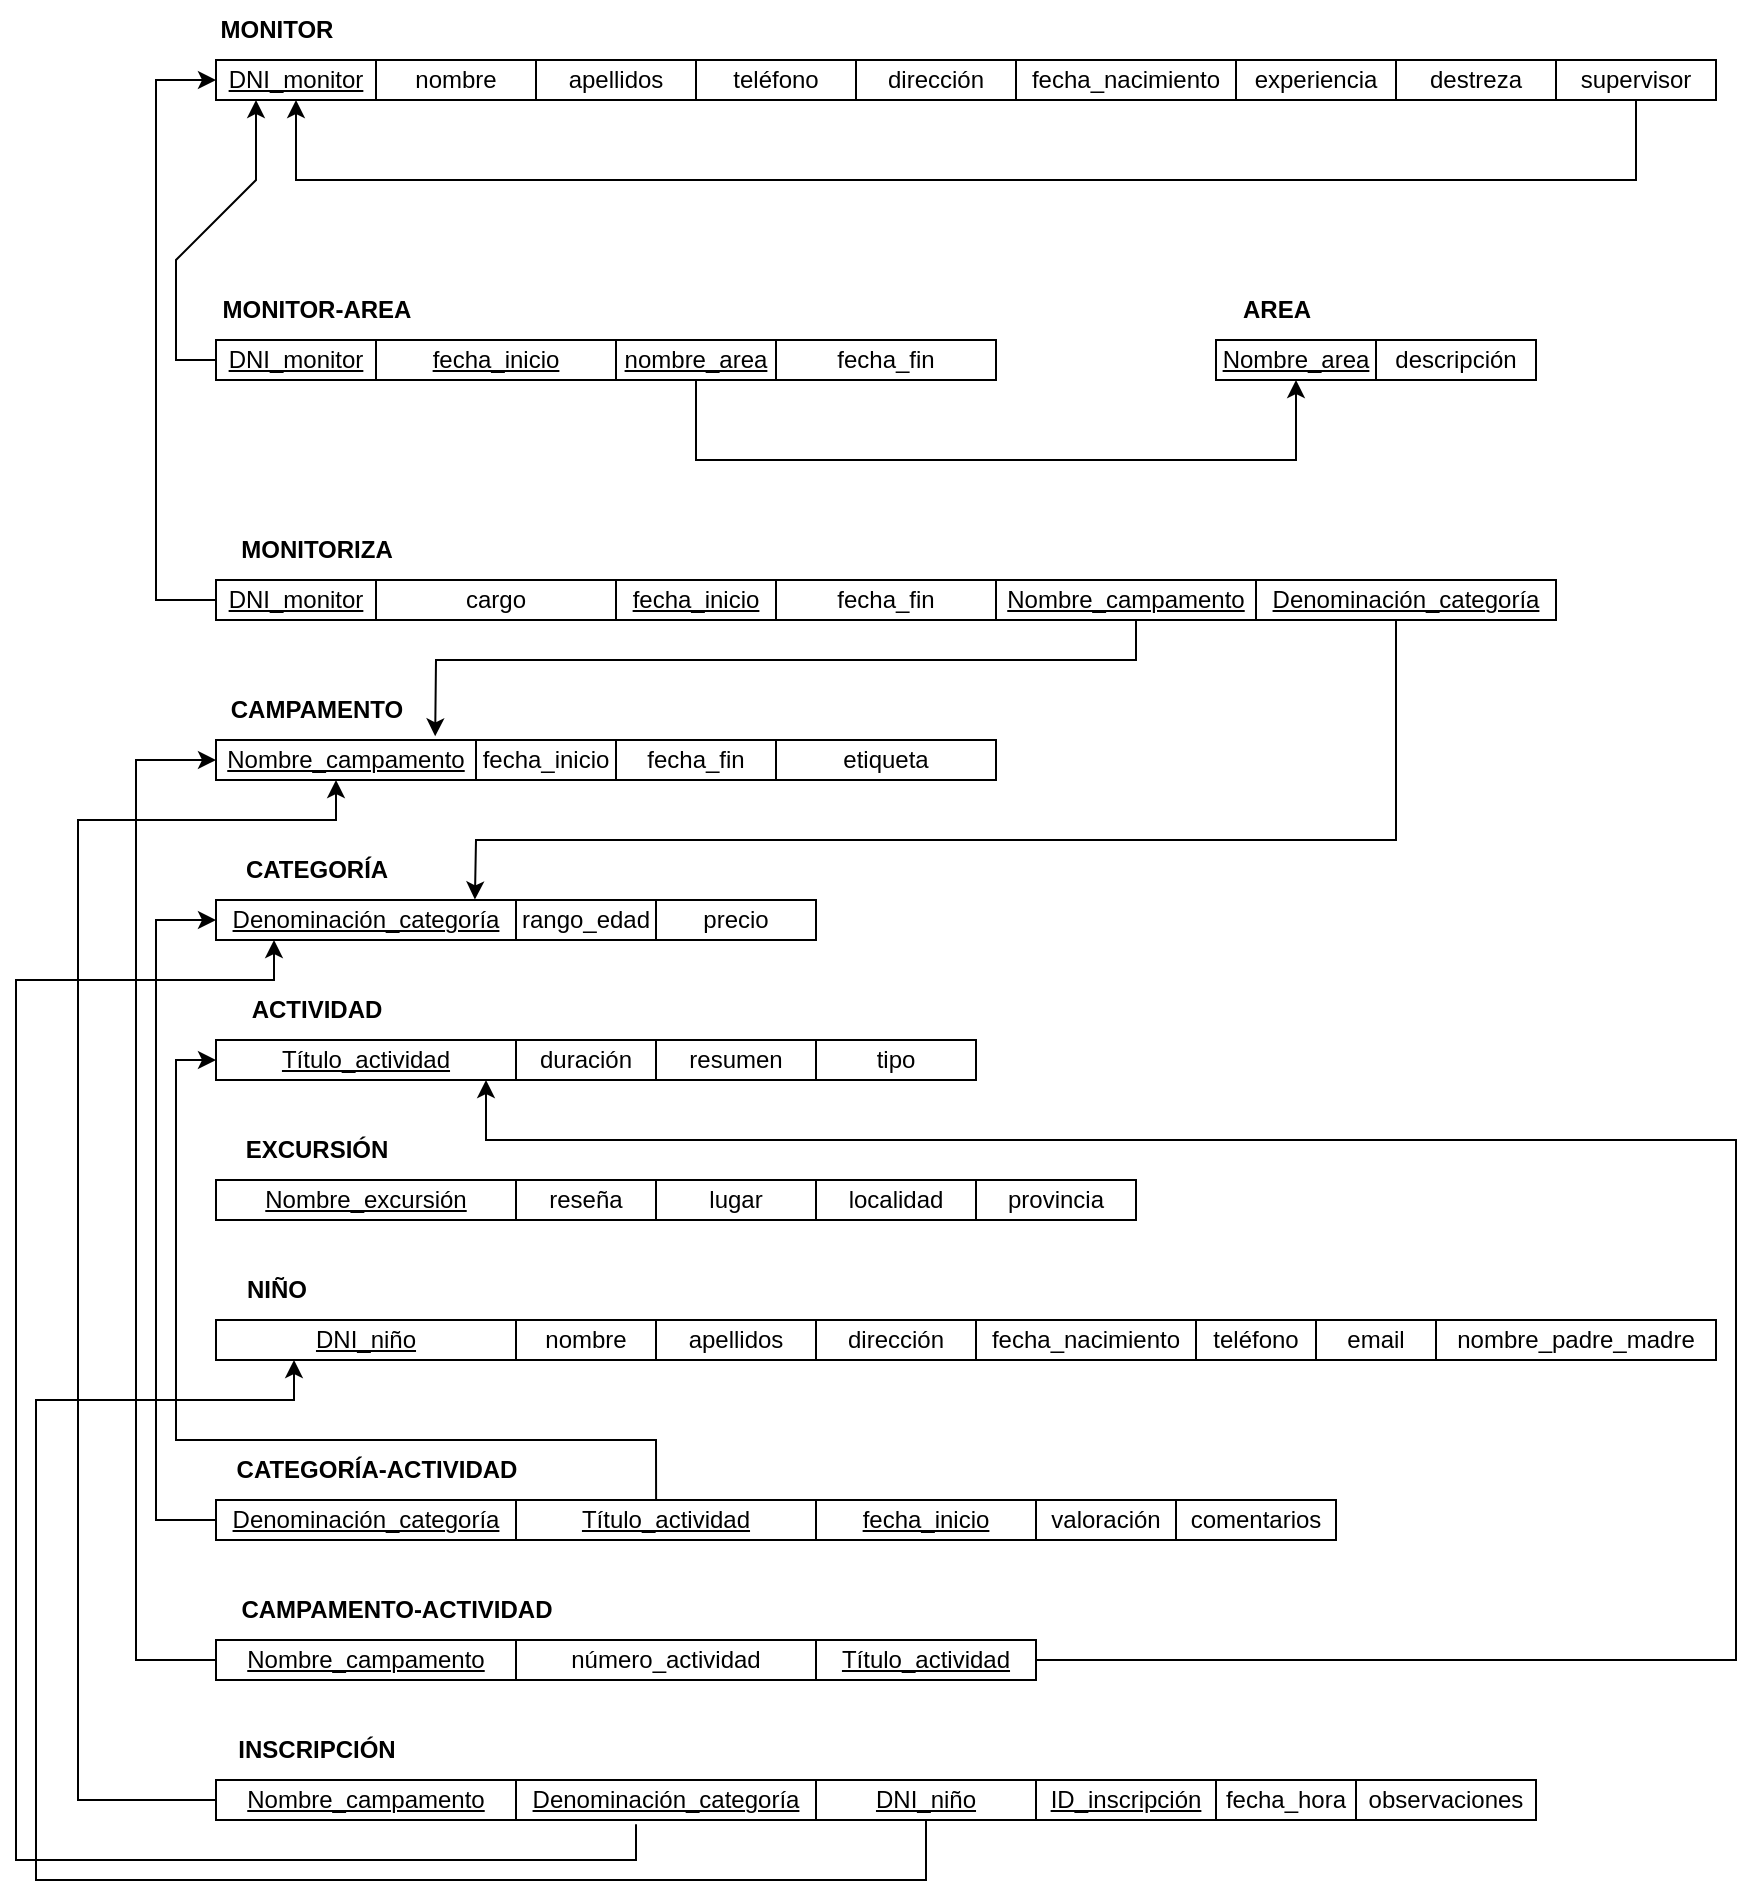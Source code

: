 <mxfile version="24.3.0" type="github">
  <diagram name="Página-1" id="F8jsV4842HRfJ6b3ovkX">
    <mxGraphModel dx="2163" dy="783" grid="1" gridSize="10" guides="1" tooltips="1" connect="1" arrows="1" fold="1" page="1" pageScale="1" pageWidth="827" pageHeight="1169" math="0" shadow="0">
      <root>
        <mxCell id="0" />
        <mxCell id="1" parent="0" />
        <mxCell id="ysxkpecqa7wT49GuzcIq-34" value="&lt;b&gt;MONITOR&lt;/b&gt;" style="text;html=1;align=center;verticalAlign=middle;resizable=0;points=[];autosize=1;strokeColor=none;fillColor=none;" vertex="1" parent="1">
          <mxGeometry x="40" y="80" width="80" height="30" as="geometry" />
        </mxCell>
        <mxCell id="ysxkpecqa7wT49GuzcIq-35" value="&lt;u&gt;DNI_monitor&lt;/u&gt;" style="whiteSpace=wrap;html=1;" vertex="1" parent="1">
          <mxGeometry x="50" y="110" width="80" height="20" as="geometry" />
        </mxCell>
        <mxCell id="ysxkpecqa7wT49GuzcIq-36" value="nombre" style="whiteSpace=wrap;html=1;" vertex="1" parent="1">
          <mxGeometry x="130" y="110" width="80" height="20" as="geometry" />
        </mxCell>
        <mxCell id="ysxkpecqa7wT49GuzcIq-37" value="apellidos" style="whiteSpace=wrap;html=1;" vertex="1" parent="1">
          <mxGeometry x="210" y="110" width="80" height="20" as="geometry" />
        </mxCell>
        <mxCell id="ysxkpecqa7wT49GuzcIq-39" value="teléfono" style="whiteSpace=wrap;html=1;" vertex="1" parent="1">
          <mxGeometry x="290" y="110" width="80" height="20" as="geometry" />
        </mxCell>
        <mxCell id="ysxkpecqa7wT49GuzcIq-40" value="dirección" style="whiteSpace=wrap;html=1;" vertex="1" parent="1">
          <mxGeometry x="370" y="110" width="80" height="20" as="geometry" />
        </mxCell>
        <mxCell id="ysxkpecqa7wT49GuzcIq-41" value="fecha_nacimiento" style="whiteSpace=wrap;html=1;" vertex="1" parent="1">
          <mxGeometry x="450" y="110" width="110" height="20" as="geometry" />
        </mxCell>
        <mxCell id="ysxkpecqa7wT49GuzcIq-42" value="experiencia" style="whiteSpace=wrap;html=1;" vertex="1" parent="1">
          <mxGeometry x="560" y="110" width="80" height="20" as="geometry" />
        </mxCell>
        <mxCell id="ysxkpecqa7wT49GuzcIq-43" value="destreza" style="whiteSpace=wrap;html=1;" vertex="1" parent="1">
          <mxGeometry x="640" y="110" width="80" height="20" as="geometry" />
        </mxCell>
        <mxCell id="ysxkpecqa7wT49GuzcIq-44" value="supervisor" style="whiteSpace=wrap;html=1;" vertex="1" parent="1">
          <mxGeometry x="720" y="110" width="80" height="20" as="geometry" />
        </mxCell>
        <mxCell id="ysxkpecqa7wT49GuzcIq-45" value="" style="endArrow=classic;html=1;rounded=0;exitX=0.5;exitY=1;exitDx=0;exitDy=0;" edge="1" parent="1" source="ysxkpecqa7wT49GuzcIq-44">
          <mxGeometry width="50" height="50" relative="1" as="geometry">
            <mxPoint x="780" y="170" as="sourcePoint" />
            <mxPoint x="90" y="130" as="targetPoint" />
            <Array as="points">
              <mxPoint x="760" y="170" />
              <mxPoint x="90" y="170" />
            </Array>
          </mxGeometry>
        </mxCell>
        <mxCell id="ysxkpecqa7wT49GuzcIq-48" value="&lt;b&gt;MONITOR-AREA&lt;/b&gt;" style="text;html=1;align=center;verticalAlign=middle;resizable=0;points=[];autosize=1;strokeColor=none;fillColor=none;" vertex="1" parent="1">
          <mxGeometry x="40" y="220" width="120" height="30" as="geometry" />
        </mxCell>
        <mxCell id="ysxkpecqa7wT49GuzcIq-50" value="&lt;u&gt;DNI_monitor&lt;/u&gt;" style="whiteSpace=wrap;html=1;" vertex="1" parent="1">
          <mxGeometry x="50" y="250" width="80" height="20" as="geometry" />
        </mxCell>
        <mxCell id="ysxkpecqa7wT49GuzcIq-70" value="&lt;b&gt;AREA&lt;/b&gt;" style="text;html=1;align=center;verticalAlign=middle;resizable=0;points=[];autosize=1;strokeColor=none;fillColor=none;" vertex="1" parent="1">
          <mxGeometry x="550" y="220" width="60" height="30" as="geometry" />
        </mxCell>
        <mxCell id="ysxkpecqa7wT49GuzcIq-71" value="&lt;u&gt;Nombre_area&lt;/u&gt;" style="whiteSpace=wrap;html=1;" vertex="1" parent="1">
          <mxGeometry x="550" y="250" width="80" height="20" as="geometry" />
        </mxCell>
        <mxCell id="ysxkpecqa7wT49GuzcIq-72" value="descripción" style="whiteSpace=wrap;html=1;" vertex="1" parent="1">
          <mxGeometry x="630" y="250" width="80" height="20" as="geometry" />
        </mxCell>
        <mxCell id="ysxkpecqa7wT49GuzcIq-74" value="&lt;u&gt;fecha_inicio&lt;/u&gt;" style="whiteSpace=wrap;html=1;" vertex="1" parent="1">
          <mxGeometry x="130" y="250" width="120" height="20" as="geometry" />
        </mxCell>
        <mxCell id="ysxkpecqa7wT49GuzcIq-75" value="&lt;u&gt;nombre_area&lt;/u&gt;" style="whiteSpace=wrap;html=1;" vertex="1" parent="1">
          <mxGeometry x="250" y="250" width="80" height="20" as="geometry" />
        </mxCell>
        <mxCell id="ysxkpecqa7wT49GuzcIq-76" value="fecha_fin" style="whiteSpace=wrap;html=1;" vertex="1" parent="1">
          <mxGeometry x="330" y="250" width="110" height="20" as="geometry" />
        </mxCell>
        <mxCell id="ysxkpecqa7wT49GuzcIq-77" value="" style="endArrow=classic;html=1;rounded=0;exitX=0.5;exitY=1;exitDx=0;exitDy=0;entryX=0.5;entryY=1;entryDx=0;entryDy=0;" edge="1" parent="1" target="ysxkpecqa7wT49GuzcIq-71">
          <mxGeometry width="50" height="50" relative="1" as="geometry">
            <mxPoint x="290" y="270" as="sourcePoint" />
            <mxPoint x="960" y="270" as="targetPoint" />
            <Array as="points">
              <mxPoint x="290" y="310" />
              <mxPoint x="590" y="310" />
            </Array>
          </mxGeometry>
        </mxCell>
        <mxCell id="ysxkpecqa7wT49GuzcIq-78" value="" style="endArrow=classic;html=1;rounded=0;" edge="1" parent="1">
          <mxGeometry width="50" height="50" relative="1" as="geometry">
            <mxPoint x="50" y="260" as="sourcePoint" />
            <mxPoint x="70" y="130" as="targetPoint" />
            <Array as="points">
              <mxPoint x="50" y="260" />
              <mxPoint x="30" y="260" />
              <mxPoint x="30" y="210" />
              <mxPoint x="70" y="170" />
            </Array>
          </mxGeometry>
        </mxCell>
        <mxCell id="ysxkpecqa7wT49GuzcIq-79" value="&lt;b&gt;MONITORIZA&lt;/b&gt;" style="text;html=1;align=center;verticalAlign=middle;resizable=0;points=[];autosize=1;strokeColor=none;fillColor=none;" vertex="1" parent="1">
          <mxGeometry x="50" y="340" width="100" height="30" as="geometry" />
        </mxCell>
        <mxCell id="ysxkpecqa7wT49GuzcIq-80" value="&lt;u&gt;DNI_monitor&lt;/u&gt;" style="whiteSpace=wrap;html=1;" vertex="1" parent="1">
          <mxGeometry x="50" y="370" width="80" height="20" as="geometry" />
        </mxCell>
        <mxCell id="ysxkpecqa7wT49GuzcIq-81" value="cargo" style="whiteSpace=wrap;html=1;" vertex="1" parent="1">
          <mxGeometry x="130" y="370" width="120" height="20" as="geometry" />
        </mxCell>
        <mxCell id="ysxkpecqa7wT49GuzcIq-82" value="&lt;u&gt;fecha_inicio&lt;/u&gt;" style="whiteSpace=wrap;html=1;" vertex="1" parent="1">
          <mxGeometry x="250" y="370" width="80" height="20" as="geometry" />
        </mxCell>
        <mxCell id="ysxkpecqa7wT49GuzcIq-83" value="fecha_fin" style="whiteSpace=wrap;html=1;" vertex="1" parent="1">
          <mxGeometry x="330" y="370" width="110" height="20" as="geometry" />
        </mxCell>
        <mxCell id="ysxkpecqa7wT49GuzcIq-84" value="&lt;u&gt;Nombre_campamento&lt;/u&gt;" style="whiteSpace=wrap;html=1;" vertex="1" parent="1">
          <mxGeometry x="440" y="370" width="130" height="20" as="geometry" />
        </mxCell>
        <mxCell id="ysxkpecqa7wT49GuzcIq-85" value="&lt;u&gt;Denominación_categoría&lt;/u&gt;" style="whiteSpace=wrap;html=1;" vertex="1" parent="1">
          <mxGeometry x="570" y="370" width="150" height="20" as="geometry" />
        </mxCell>
        <mxCell id="ysxkpecqa7wT49GuzcIq-88" value="" style="endArrow=classic;html=1;rounded=0;entryX=0;entryY=0.5;entryDx=0;entryDy=0;" edge="1" parent="1" target="ysxkpecqa7wT49GuzcIq-35">
          <mxGeometry width="50" height="50" relative="1" as="geometry">
            <mxPoint x="50" y="380" as="sourcePoint" />
            <mxPoint x="20" y="100" as="targetPoint" />
            <Array as="points">
              <mxPoint x="50" y="380" />
              <mxPoint x="20" y="380" />
              <mxPoint x="20" y="360" />
              <mxPoint x="20" y="320" />
              <mxPoint x="20" y="120" />
            </Array>
          </mxGeometry>
        </mxCell>
        <mxCell id="ysxkpecqa7wT49GuzcIq-89" value="&lt;b&gt;CAMPAMENTO&lt;/b&gt;" style="text;html=1;align=center;verticalAlign=middle;resizable=0;points=[];autosize=1;strokeColor=none;fillColor=none;" vertex="1" parent="1">
          <mxGeometry x="45" y="420" width="110" height="30" as="geometry" />
        </mxCell>
        <mxCell id="ysxkpecqa7wT49GuzcIq-90" value="&lt;u&gt;Nombre_campamento&lt;/u&gt;" style="whiteSpace=wrap;html=1;" vertex="1" parent="1">
          <mxGeometry x="50" y="450" width="130" height="20" as="geometry" />
        </mxCell>
        <mxCell id="ysxkpecqa7wT49GuzcIq-91" value="fecha_inicio" style="whiteSpace=wrap;html=1;" vertex="1" parent="1">
          <mxGeometry x="180" y="450" width="70" height="20" as="geometry" />
        </mxCell>
        <mxCell id="ysxkpecqa7wT49GuzcIq-92" value="fecha_fin" style="whiteSpace=wrap;html=1;" vertex="1" parent="1">
          <mxGeometry x="250" y="450" width="80" height="20" as="geometry" />
        </mxCell>
        <mxCell id="ysxkpecqa7wT49GuzcIq-93" value="etiqueta" style="whiteSpace=wrap;html=1;" vertex="1" parent="1">
          <mxGeometry x="330" y="450" width="110" height="20" as="geometry" />
        </mxCell>
        <mxCell id="ysxkpecqa7wT49GuzcIq-97" value="" style="endArrow=classic;html=1;rounded=0;entryX=0.843;entryY=-0.091;entryDx=0;entryDy=0;entryPerimeter=0;exitX=0.5;exitY=1;exitDx=0;exitDy=0;" edge="1" parent="1" source="ysxkpecqa7wT49GuzcIq-84" target="ysxkpecqa7wT49GuzcIq-90">
          <mxGeometry width="50" height="50" relative="1" as="geometry">
            <mxPoint x="640" y="410" as="sourcePoint" />
            <mxPoint x="120" y="410" as="targetPoint" />
            <Array as="points">
              <mxPoint x="510" y="390" />
              <mxPoint x="510" y="410" />
              <mxPoint x="160" y="410" />
            </Array>
          </mxGeometry>
        </mxCell>
        <mxCell id="ysxkpecqa7wT49GuzcIq-98" value="&lt;b&gt;CATEGORÍA&lt;/b&gt;" style="text;html=1;align=center;verticalAlign=middle;resizable=0;points=[];autosize=1;strokeColor=none;fillColor=none;" vertex="1" parent="1">
          <mxGeometry x="55" y="500" width="90" height="30" as="geometry" />
        </mxCell>
        <mxCell id="ysxkpecqa7wT49GuzcIq-99" value="&lt;u&gt;Denominación_categoría&lt;/u&gt;" style="whiteSpace=wrap;html=1;" vertex="1" parent="1">
          <mxGeometry x="50" y="530" width="150" height="20" as="geometry" />
        </mxCell>
        <mxCell id="ysxkpecqa7wT49GuzcIq-100" value="rango_edad" style="whiteSpace=wrap;html=1;" vertex="1" parent="1">
          <mxGeometry x="200" y="530" width="70" height="20" as="geometry" />
        </mxCell>
        <mxCell id="ysxkpecqa7wT49GuzcIq-101" value="precio" style="whiteSpace=wrap;html=1;" vertex="1" parent="1">
          <mxGeometry x="270" y="530" width="80" height="20" as="geometry" />
        </mxCell>
        <mxCell id="ysxkpecqa7wT49GuzcIq-103" value="" style="endArrow=classic;html=1;rounded=0;exitX=0.5;exitY=1;exitDx=0;exitDy=0;entryX=0.863;entryY=-0.013;entryDx=0;entryDy=0;entryPerimeter=0;" edge="1" parent="1" target="ysxkpecqa7wT49GuzcIq-99">
          <mxGeometry width="50" height="50" relative="1" as="geometry">
            <mxPoint x="635" y="390" as="sourcePoint" />
            <mxPoint x="150" y="500" as="targetPoint" />
            <Array as="points">
              <mxPoint x="640" y="390" />
              <mxPoint x="640" y="500" />
              <mxPoint x="290" y="500" />
              <mxPoint x="180" y="500" />
            </Array>
          </mxGeometry>
        </mxCell>
        <mxCell id="ysxkpecqa7wT49GuzcIq-104" value="&lt;b&gt;ACTIVIDAD&lt;/b&gt;" style="text;html=1;align=center;verticalAlign=middle;resizable=0;points=[];autosize=1;strokeColor=none;fillColor=none;" vertex="1" parent="1">
          <mxGeometry x="55" y="570" width="90" height="30" as="geometry" />
        </mxCell>
        <mxCell id="ysxkpecqa7wT49GuzcIq-105" value="&lt;u&gt;Título_actividad&lt;/u&gt;" style="whiteSpace=wrap;html=1;" vertex="1" parent="1">
          <mxGeometry x="50" y="600" width="150" height="20" as="geometry" />
        </mxCell>
        <mxCell id="ysxkpecqa7wT49GuzcIq-106" value="duración" style="whiteSpace=wrap;html=1;" vertex="1" parent="1">
          <mxGeometry x="200" y="600" width="70" height="20" as="geometry" />
        </mxCell>
        <mxCell id="ysxkpecqa7wT49GuzcIq-107" value="resumen" style="whiteSpace=wrap;html=1;" vertex="1" parent="1">
          <mxGeometry x="270" y="600" width="80" height="20" as="geometry" />
        </mxCell>
        <mxCell id="ysxkpecqa7wT49GuzcIq-116" value="tipo" style="whiteSpace=wrap;html=1;" vertex="1" parent="1">
          <mxGeometry x="350" y="600" width="80" height="20" as="geometry" />
        </mxCell>
        <mxCell id="ysxkpecqa7wT49GuzcIq-117" value="&lt;b&gt;EXCURSIÓN&lt;/b&gt;" style="text;html=1;align=center;verticalAlign=middle;resizable=0;points=[];autosize=1;strokeColor=none;fillColor=none;" vertex="1" parent="1">
          <mxGeometry x="55" y="640" width="90" height="30" as="geometry" />
        </mxCell>
        <mxCell id="ysxkpecqa7wT49GuzcIq-118" value="&lt;u&gt;Nombre_excursión&lt;/u&gt;" style="whiteSpace=wrap;html=1;" vertex="1" parent="1">
          <mxGeometry x="50" y="670" width="150" height="20" as="geometry" />
        </mxCell>
        <mxCell id="ysxkpecqa7wT49GuzcIq-119" value="reseña" style="whiteSpace=wrap;html=1;" vertex="1" parent="1">
          <mxGeometry x="200" y="670" width="70" height="20" as="geometry" />
        </mxCell>
        <mxCell id="ysxkpecqa7wT49GuzcIq-120" value="lugar" style="whiteSpace=wrap;html=1;" vertex="1" parent="1">
          <mxGeometry x="270" y="670" width="80" height="20" as="geometry" />
        </mxCell>
        <mxCell id="ysxkpecqa7wT49GuzcIq-121" value="localidad" style="whiteSpace=wrap;html=1;" vertex="1" parent="1">
          <mxGeometry x="350" y="670" width="80" height="20" as="geometry" />
        </mxCell>
        <mxCell id="ysxkpecqa7wT49GuzcIq-127" value="provincia" style="whiteSpace=wrap;html=1;" vertex="1" parent="1">
          <mxGeometry x="430" y="670" width="80" height="20" as="geometry" />
        </mxCell>
        <mxCell id="ysxkpecqa7wT49GuzcIq-128" value="&lt;b&gt;NIÑO&lt;/b&gt;" style="text;html=1;align=center;verticalAlign=middle;resizable=0;points=[];autosize=1;strokeColor=none;fillColor=none;" vertex="1" parent="1">
          <mxGeometry x="55" y="710" width="50" height="30" as="geometry" />
        </mxCell>
        <mxCell id="ysxkpecqa7wT49GuzcIq-129" value="&lt;u&gt;DNI_niño&lt;/u&gt;" style="whiteSpace=wrap;html=1;" vertex="1" parent="1">
          <mxGeometry x="50" y="740" width="150" height="20" as="geometry" />
        </mxCell>
        <mxCell id="ysxkpecqa7wT49GuzcIq-130" value="nombre" style="whiteSpace=wrap;html=1;" vertex="1" parent="1">
          <mxGeometry x="200" y="740" width="70" height="20" as="geometry" />
        </mxCell>
        <mxCell id="ysxkpecqa7wT49GuzcIq-131" value="apellidos" style="whiteSpace=wrap;html=1;" vertex="1" parent="1">
          <mxGeometry x="270" y="740" width="80" height="20" as="geometry" />
        </mxCell>
        <mxCell id="ysxkpecqa7wT49GuzcIq-132" value="dirección" style="whiteSpace=wrap;html=1;" vertex="1" parent="1">
          <mxGeometry x="350" y="740" width="80" height="20" as="geometry" />
        </mxCell>
        <mxCell id="ysxkpecqa7wT49GuzcIq-133" value="fecha_nacimiento" style="whiteSpace=wrap;html=1;" vertex="1" parent="1">
          <mxGeometry x="430" y="740" width="110" height="20" as="geometry" />
        </mxCell>
        <mxCell id="ysxkpecqa7wT49GuzcIq-134" value="teléfono" style="whiteSpace=wrap;html=1;" vertex="1" parent="1">
          <mxGeometry x="540" y="740" width="60" height="20" as="geometry" />
        </mxCell>
        <mxCell id="ysxkpecqa7wT49GuzcIq-135" value="email" style="whiteSpace=wrap;html=1;" vertex="1" parent="1">
          <mxGeometry x="600" y="740" width="60" height="20" as="geometry" />
        </mxCell>
        <mxCell id="ysxkpecqa7wT49GuzcIq-136" value="nombre_padre_madre" style="whiteSpace=wrap;html=1;" vertex="1" parent="1">
          <mxGeometry x="660" y="740" width="140" height="20" as="geometry" />
        </mxCell>
        <mxCell id="ysxkpecqa7wT49GuzcIq-137" value="&lt;b&gt;CATEGORÍA-ACTIVIDAD&lt;/b&gt;" style="text;html=1;align=center;verticalAlign=middle;resizable=0;points=[];autosize=1;strokeColor=none;fillColor=none;" vertex="1" parent="1">
          <mxGeometry x="50" y="800" width="160" height="30" as="geometry" />
        </mxCell>
        <mxCell id="ysxkpecqa7wT49GuzcIq-147" value="&lt;u&gt;Denominación_categoría&lt;/u&gt;" style="whiteSpace=wrap;html=1;" vertex="1" parent="1">
          <mxGeometry x="50" y="830" width="150" height="20" as="geometry" />
        </mxCell>
        <mxCell id="ysxkpecqa7wT49GuzcIq-148" value="&lt;u&gt;Título_actividad&lt;/u&gt;" style="whiteSpace=wrap;html=1;" vertex="1" parent="1">
          <mxGeometry x="200" y="830" width="150" height="20" as="geometry" />
        </mxCell>
        <mxCell id="ysxkpecqa7wT49GuzcIq-151" value="&lt;u&gt;fecha_inicio&lt;/u&gt;" style="whiteSpace=wrap;html=1;" vertex="1" parent="1">
          <mxGeometry x="350" y="830" width="110" height="20" as="geometry" />
        </mxCell>
        <mxCell id="ysxkpecqa7wT49GuzcIq-152" value="valoración" style="whiteSpace=wrap;html=1;" vertex="1" parent="1">
          <mxGeometry x="460" y="830" width="70" height="20" as="geometry" />
        </mxCell>
        <mxCell id="ysxkpecqa7wT49GuzcIq-153" value="comentarios" style="whiteSpace=wrap;html=1;" vertex="1" parent="1">
          <mxGeometry x="530" y="830" width="80" height="20" as="geometry" />
        </mxCell>
        <mxCell id="ysxkpecqa7wT49GuzcIq-154" value="" style="endArrow=classic;html=1;rounded=0;entryX=0;entryY=0.5;entryDx=0;entryDy=0;" edge="1" parent="1" target="ysxkpecqa7wT49GuzcIq-99">
          <mxGeometry width="50" height="50" relative="1" as="geometry">
            <mxPoint x="50" y="840" as="sourcePoint" />
            <mxPoint x="50" y="530" as="targetPoint" />
            <Array as="points">
              <mxPoint x="50" y="840" />
              <mxPoint x="20" y="840" />
              <mxPoint x="20" y="770" />
              <mxPoint x="20" y="730" />
              <mxPoint x="20" y="540" />
            </Array>
          </mxGeometry>
        </mxCell>
        <mxCell id="ysxkpecqa7wT49GuzcIq-155" value="" style="endArrow=classic;html=1;rounded=0;entryX=0;entryY=0.5;entryDx=0;entryDy=0;exitX=0.467;exitY=0;exitDx=0;exitDy=0;exitPerimeter=0;" edge="1" parent="1" source="ysxkpecqa7wT49GuzcIq-148">
          <mxGeometry width="50" height="50" relative="1" as="geometry">
            <mxPoint x="50" y="910" as="sourcePoint" />
            <mxPoint x="50" y="610" as="targetPoint" />
            <Array as="points">
              <mxPoint x="270" y="800" />
              <mxPoint x="70" y="800" />
              <mxPoint x="30" y="800" />
              <mxPoint x="30" y="610" />
            </Array>
          </mxGeometry>
        </mxCell>
        <mxCell id="ysxkpecqa7wT49GuzcIq-156" value="&lt;b&gt;CAMPAMENTO-ACTIVIDAD&lt;/b&gt;" style="text;html=1;align=center;verticalAlign=middle;resizable=0;points=[];autosize=1;strokeColor=none;fillColor=none;" vertex="1" parent="1">
          <mxGeometry x="50" y="870" width="180" height="30" as="geometry" />
        </mxCell>
        <mxCell id="ysxkpecqa7wT49GuzcIq-157" value="&lt;u&gt;Nombre_campamento&lt;/u&gt;" style="whiteSpace=wrap;html=1;" vertex="1" parent="1">
          <mxGeometry x="50" y="900" width="150" height="20" as="geometry" />
        </mxCell>
        <mxCell id="ysxkpecqa7wT49GuzcIq-158" value="número_actividad" style="whiteSpace=wrap;html=1;" vertex="1" parent="1">
          <mxGeometry x="200" y="900" width="150" height="20" as="geometry" />
        </mxCell>
        <mxCell id="ysxkpecqa7wT49GuzcIq-159" value="&lt;u&gt;Título_actividad&lt;/u&gt;" style="whiteSpace=wrap;html=1;" vertex="1" parent="1">
          <mxGeometry x="350" y="900" width="110" height="20" as="geometry" />
        </mxCell>
        <mxCell id="ysxkpecqa7wT49GuzcIq-168" value="" style="endArrow=classic;html=1;rounded=0;entryX=0;entryY=0.5;entryDx=0;entryDy=0;" edge="1" parent="1" target="ysxkpecqa7wT49GuzcIq-90">
          <mxGeometry width="50" height="50" relative="1" as="geometry">
            <mxPoint x="50" y="910" as="sourcePoint" />
            <mxPoint x="50" y="610" as="targetPoint" />
            <Array as="points">
              <mxPoint x="50" y="910" />
              <mxPoint x="10" y="910" />
              <mxPoint x="10" y="840" />
              <mxPoint x="10" y="460" />
            </Array>
          </mxGeometry>
        </mxCell>
        <mxCell id="ysxkpecqa7wT49GuzcIq-169" value="" style="endArrow=classic;html=1;rounded=0;exitX=1;exitY=0.5;exitDx=0;exitDy=0;" edge="1" parent="1" source="ysxkpecqa7wT49GuzcIq-159">
          <mxGeometry width="50" height="50" relative="1" as="geometry">
            <mxPoint x="810" y="930" as="sourcePoint" />
            <mxPoint x="185" y="620" as="targetPoint" />
            <Array as="points">
              <mxPoint x="810" y="910" />
              <mxPoint x="810" y="650" />
              <mxPoint x="185" y="650" />
            </Array>
          </mxGeometry>
        </mxCell>
        <mxCell id="ysxkpecqa7wT49GuzcIq-170" value="&lt;b&gt;INSCRIPCIÓN&lt;/b&gt;" style="text;html=1;align=center;verticalAlign=middle;resizable=0;points=[];autosize=1;strokeColor=none;fillColor=none;" vertex="1" parent="1">
          <mxGeometry x="50" y="940" width="100" height="30" as="geometry" />
        </mxCell>
        <mxCell id="ysxkpecqa7wT49GuzcIq-184" style="edgeStyle=orthogonalEdgeStyle;rounded=0;orthogonalLoop=1;jettySize=auto;html=1;exitX=0;exitY=0.5;exitDx=0;exitDy=0;" edge="1" parent="1" source="ysxkpecqa7wT49GuzcIq-171">
          <mxGeometry relative="1" as="geometry">
            <mxPoint x="110" y="470" as="targetPoint" />
            <Array as="points">
              <mxPoint x="-19" y="980" />
              <mxPoint x="-19" y="490" />
              <mxPoint x="110" y="490" />
              <mxPoint x="110" y="470" />
            </Array>
          </mxGeometry>
        </mxCell>
        <mxCell id="ysxkpecqa7wT49GuzcIq-171" value="&lt;u&gt;Nombre_campamento&lt;/u&gt;" style="whiteSpace=wrap;html=1;" vertex="1" parent="1">
          <mxGeometry x="50" y="970" width="150" height="20" as="geometry" />
        </mxCell>
        <mxCell id="ysxkpecqa7wT49GuzcIq-172" value="&lt;u&gt;Denominación_categoría&lt;/u&gt;" style="whiteSpace=wrap;html=1;" vertex="1" parent="1">
          <mxGeometry x="200" y="970" width="150" height="20" as="geometry" />
        </mxCell>
        <mxCell id="ysxkpecqa7wT49GuzcIq-173" value="&lt;u&gt;DNI_niño&lt;/u&gt;" style="whiteSpace=wrap;html=1;" vertex="1" parent="1">
          <mxGeometry x="350" y="970" width="110" height="20" as="geometry" />
        </mxCell>
        <mxCell id="ysxkpecqa7wT49GuzcIq-174" value="&lt;u&gt;ID_inscripción&lt;/u&gt;" style="whiteSpace=wrap;html=1;" vertex="1" parent="1">
          <mxGeometry x="460" y="970" width="90" height="20" as="geometry" />
        </mxCell>
        <mxCell id="ysxkpecqa7wT49GuzcIq-175" value="fecha_hora" style="whiteSpace=wrap;html=1;" vertex="1" parent="1">
          <mxGeometry x="550" y="970" width="70" height="20" as="geometry" />
        </mxCell>
        <mxCell id="ysxkpecqa7wT49GuzcIq-180" value="observaciones" style="whiteSpace=wrap;html=1;" vertex="1" parent="1">
          <mxGeometry x="620" y="970" width="90" height="20" as="geometry" />
        </mxCell>
        <mxCell id="ysxkpecqa7wT49GuzcIq-185" style="edgeStyle=orthogonalEdgeStyle;rounded=0;orthogonalLoop=1;jettySize=auto;html=1;exitX=0.4;exitY=1.108;exitDx=0;exitDy=0;exitPerimeter=0;" edge="1" parent="1" source="ysxkpecqa7wT49GuzcIq-172">
          <mxGeometry relative="1" as="geometry">
            <mxPoint x="79" y="550" as="targetPoint" />
            <mxPoint x="260" y="1000" as="sourcePoint" />
            <Array as="points">
              <mxPoint x="260" y="1010" />
              <mxPoint x="-50" y="1010" />
              <mxPoint x="-50" y="570" />
              <mxPoint x="79" y="570" />
            </Array>
          </mxGeometry>
        </mxCell>
        <mxCell id="ysxkpecqa7wT49GuzcIq-186" style="edgeStyle=orthogonalEdgeStyle;rounded=0;orthogonalLoop=1;jettySize=auto;html=1;exitX=0.5;exitY=1;exitDx=0;exitDy=0;" edge="1" parent="1" source="ysxkpecqa7wT49GuzcIq-173">
          <mxGeometry relative="1" as="geometry">
            <mxPoint x="89" y="760" as="targetPoint" />
            <mxPoint x="430" y="1020" as="sourcePoint" />
            <Array as="points">
              <mxPoint x="405" y="1020" />
              <mxPoint x="-40" y="1020" />
              <mxPoint x="-40" y="780" />
              <mxPoint x="89" y="780" />
            </Array>
          </mxGeometry>
        </mxCell>
      </root>
    </mxGraphModel>
  </diagram>
</mxfile>
